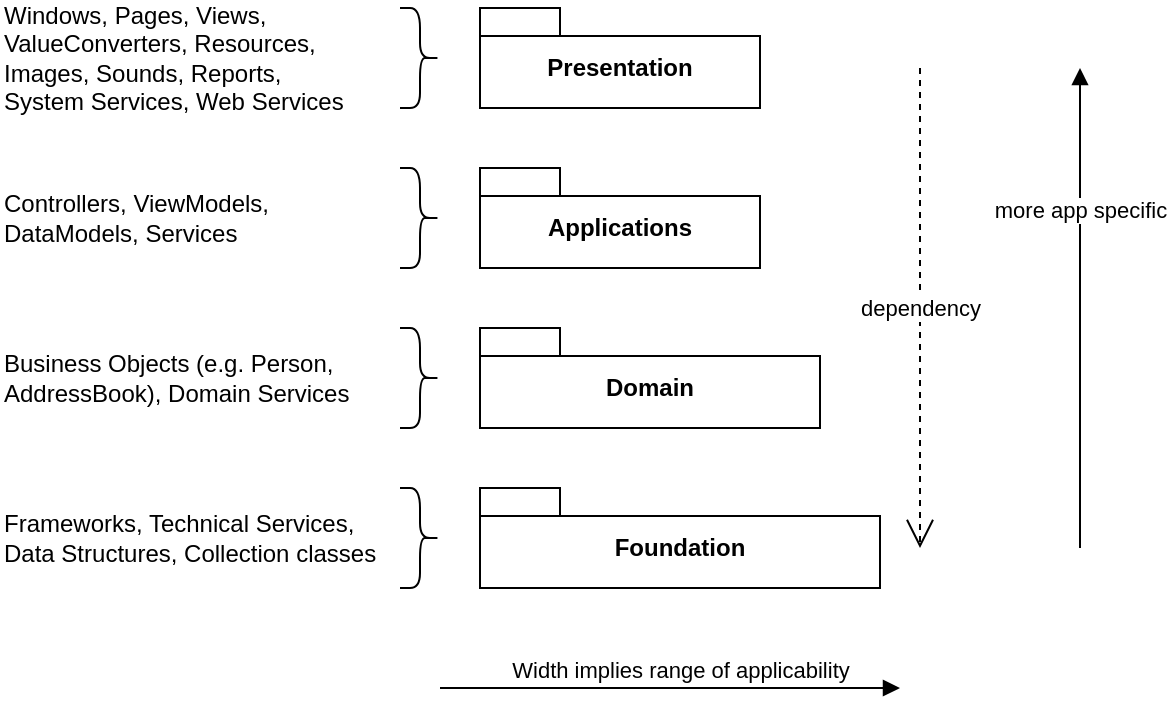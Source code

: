 <mxfile version="24.4.8" type="device">
  <diagram name="Seite-1" id="8hW-1tOHINiaxMO7ZgL0">
    <mxGraphModel dx="1562" dy="846" grid="1" gridSize="10" guides="1" tooltips="1" connect="1" arrows="1" fold="1" page="1" pageScale="1" pageWidth="827" pageHeight="1169" math="0" shadow="0">
      <root>
        <mxCell id="0" />
        <mxCell id="1" parent="0" />
        <mxCell id="5sKKSs10YbSOhv4jpS6--1" value="Presentation" style="shape=folder;fontStyle=1;spacingTop=10;tabWidth=40;tabHeight=14;tabPosition=left;html=1;whiteSpace=wrap;" parent="1" vertex="1">
          <mxGeometry x="280" y="110" width="140" height="50" as="geometry" />
        </mxCell>
        <mxCell id="Yh4MZi326M7NcBiQr_-6-1" value="Applications" style="shape=folder;fontStyle=1;spacingTop=10;tabWidth=40;tabHeight=14;tabPosition=left;html=1;whiteSpace=wrap;" parent="1" vertex="1">
          <mxGeometry x="280" y="190" width="140" height="50" as="geometry" />
        </mxCell>
        <mxCell id="Yh4MZi326M7NcBiQr_-6-3" value="Domain" style="shape=folder;fontStyle=1;spacingTop=10;tabWidth=40;tabHeight=14;tabPosition=left;html=1;whiteSpace=wrap;" parent="1" vertex="1">
          <mxGeometry x="280" y="270" width="170" height="50" as="geometry" />
        </mxCell>
        <mxCell id="Yh4MZi326M7NcBiQr_-6-4" value="Foundation" style="shape=folder;fontStyle=1;spacingTop=10;tabWidth=40;tabHeight=14;tabPosition=left;html=1;whiteSpace=wrap;" parent="1" vertex="1">
          <mxGeometry x="280" y="350" width="200" height="50" as="geometry" />
        </mxCell>
        <mxCell id="Yh4MZi326M7NcBiQr_-6-5" value="dependency" style="endArrow=open;endSize=12;dashed=1;html=1;rounded=0;" parent="1" edge="1">
          <mxGeometry width="160" relative="1" as="geometry">
            <mxPoint x="500" y="140" as="sourcePoint" />
            <mxPoint x="500" y="380" as="targetPoint" />
          </mxGeometry>
        </mxCell>
        <mxCell id="Yh4MZi326M7NcBiQr_-6-8" value="Width implies range of applicability" style="html=1;verticalAlign=bottom;endArrow=block;curved=0;rounded=0;" parent="1" edge="1">
          <mxGeometry x="0.043" width="80" relative="1" as="geometry">
            <mxPoint x="260" y="450" as="sourcePoint" />
            <mxPoint x="490" y="450" as="targetPoint" />
            <mxPoint as="offset" />
          </mxGeometry>
        </mxCell>
        <mxCell id="Yh4MZi326M7NcBiQr_-6-9" value="more app specific" style="html=1;verticalAlign=bottom;endArrow=block;curved=0;rounded=0;" parent="1" edge="1">
          <mxGeometry x="0.333" width="80" relative="1" as="geometry">
            <mxPoint x="580" y="380" as="sourcePoint" />
            <mxPoint x="580" y="140" as="targetPoint" />
            <mxPoint as="offset" />
          </mxGeometry>
        </mxCell>
        <mxCell id="Yh4MZi326M7NcBiQr_-6-10" value="" style="shape=curlyBracket;whiteSpace=wrap;html=1;rounded=1;flipH=1;labelPosition=right;verticalLabelPosition=middle;align=left;verticalAlign=middle;" parent="1" vertex="1">
          <mxGeometry x="240" y="110" width="20" height="50" as="geometry" />
        </mxCell>
        <mxCell id="Yh4MZi326M7NcBiQr_-6-11" value="" style="shape=curlyBracket;whiteSpace=wrap;html=1;rounded=1;flipH=1;labelPosition=right;verticalLabelPosition=middle;align=left;verticalAlign=middle;" parent="1" vertex="1">
          <mxGeometry x="240" y="190" width="20" height="50" as="geometry" />
        </mxCell>
        <mxCell id="Yh4MZi326M7NcBiQr_-6-12" value="" style="shape=curlyBracket;whiteSpace=wrap;html=1;rounded=1;flipH=1;labelPosition=right;verticalLabelPosition=middle;align=left;verticalAlign=middle;" parent="1" vertex="1">
          <mxGeometry x="240" y="270" width="20" height="50" as="geometry" />
        </mxCell>
        <mxCell id="Yh4MZi326M7NcBiQr_-6-13" value="" style="shape=curlyBracket;whiteSpace=wrap;html=1;rounded=1;flipH=1;labelPosition=right;verticalLabelPosition=middle;align=left;verticalAlign=middle;size=0.5;" parent="1" vertex="1">
          <mxGeometry x="240" y="350" width="20" height="50" as="geometry" />
        </mxCell>
        <mxCell id="Yh4MZi326M7NcBiQr_-6-14" value="Windows, Pages, Views, ValueConverters, Resources, Images, Sounds, Reports,&lt;br&gt;System Services, Web Services" style="text;html=1;strokeColor=none;fillColor=none;align=left;verticalAlign=middle;whiteSpace=wrap;rounded=0;" parent="1" vertex="1">
          <mxGeometry x="40" y="110" width="190" height="50" as="geometry" />
        </mxCell>
        <mxCell id="Yh4MZi326M7NcBiQr_-6-15" value="Controllers, ViewModels, DataModels, Services " style="text;html=1;strokeColor=none;fillColor=none;align=left;verticalAlign=middle;whiteSpace=wrap;rounded=0;" parent="1" vertex="1">
          <mxGeometry x="40" y="190" width="190" height="50" as="geometry" />
        </mxCell>
        <mxCell id="Yh4MZi326M7NcBiQr_-6-16" value="Business Objects (e.g. Person, AddressBook), Domain Services" style="text;html=1;strokeColor=none;fillColor=none;align=left;verticalAlign=middle;whiteSpace=wrap;rounded=0;" parent="1" vertex="1">
          <mxGeometry x="40" y="270" width="190" height="50" as="geometry" />
        </mxCell>
        <mxCell id="Yh4MZi326M7NcBiQr_-6-17" value="Frameworks, Technical Services, &lt;br&gt;Data Structures, Collection classes" style="text;html=1;strokeColor=none;fillColor=none;align=left;verticalAlign=middle;whiteSpace=wrap;rounded=0;" parent="1" vertex="1">
          <mxGeometry x="40" y="350" width="190" height="50" as="geometry" />
        </mxCell>
      </root>
    </mxGraphModel>
  </diagram>
</mxfile>
